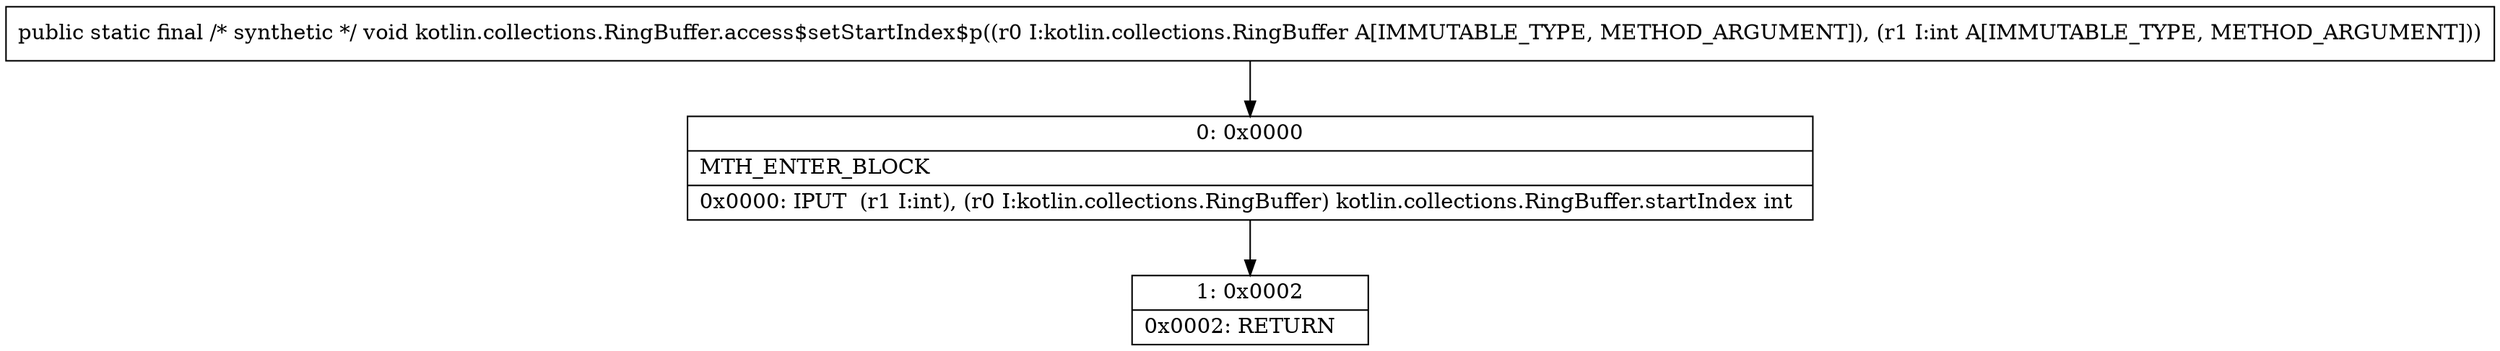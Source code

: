 digraph "CFG forkotlin.collections.RingBuffer.access$setStartIndex$p(Lkotlin\/collections\/RingBuffer;I)V" {
Node_0 [shape=record,label="{0\:\ 0x0000|MTH_ENTER_BLOCK\l|0x0000: IPUT  (r1 I:int), (r0 I:kotlin.collections.RingBuffer) kotlin.collections.RingBuffer.startIndex int \l}"];
Node_1 [shape=record,label="{1\:\ 0x0002|0x0002: RETURN   \l}"];
MethodNode[shape=record,label="{public static final \/* synthetic *\/ void kotlin.collections.RingBuffer.access$setStartIndex$p((r0 I:kotlin.collections.RingBuffer A[IMMUTABLE_TYPE, METHOD_ARGUMENT]), (r1 I:int A[IMMUTABLE_TYPE, METHOD_ARGUMENT])) }"];
MethodNode -> Node_0;
Node_0 -> Node_1;
}

